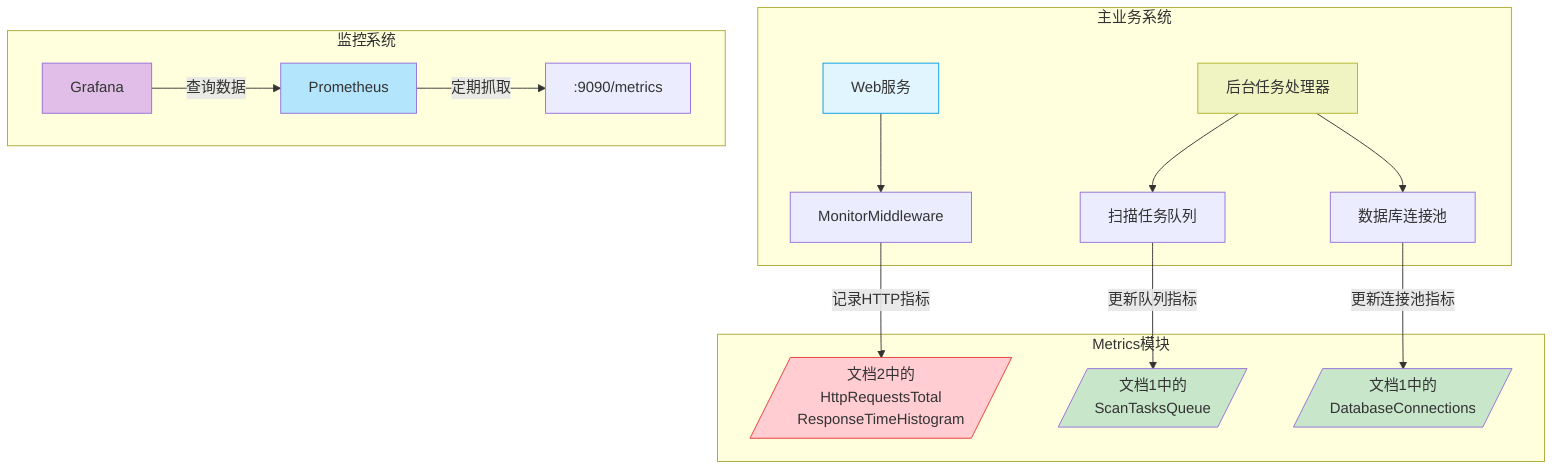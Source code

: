 graph TD
    subgraph 主业务系统
        A[Web服务] --> B[MonitorMiddleware]
        C[后台任务处理器] --> D[扫描任务队列]
        C --> E[数据库连接池]
    end

    subgraph Metrics模块
        B --> |记录HTTP指标| F[/文档2中的\nHttpRequestsTotal\nResponseTimeHistogram/]
        D --> |更新队列指标| G[/文档1中的\nScanTasksQueue/]
        E --> |更新连接池指标| H[/文档1中的\nDatabaseConnections/]
    end

    subgraph 监控系统
        I[Prometheus] --> |定期抓取| J[:9090/metrics]
        K[Grafana] --> |查询数据| I
    end

    style A fill:#e1f5fe,stroke:#039be5
    style C fill:#f0f4c3,stroke:#afb42b
    style F fill:#ffcdd2,stroke:#e53935
    style G fill:#c8e6c9,stroke#43a047
    style H fill:#c8e6c9,stroke#43a047
    style I fill:#b3e5fc,stroke#01579b
    style K fill:#e1bee7,stroke#8e24aa